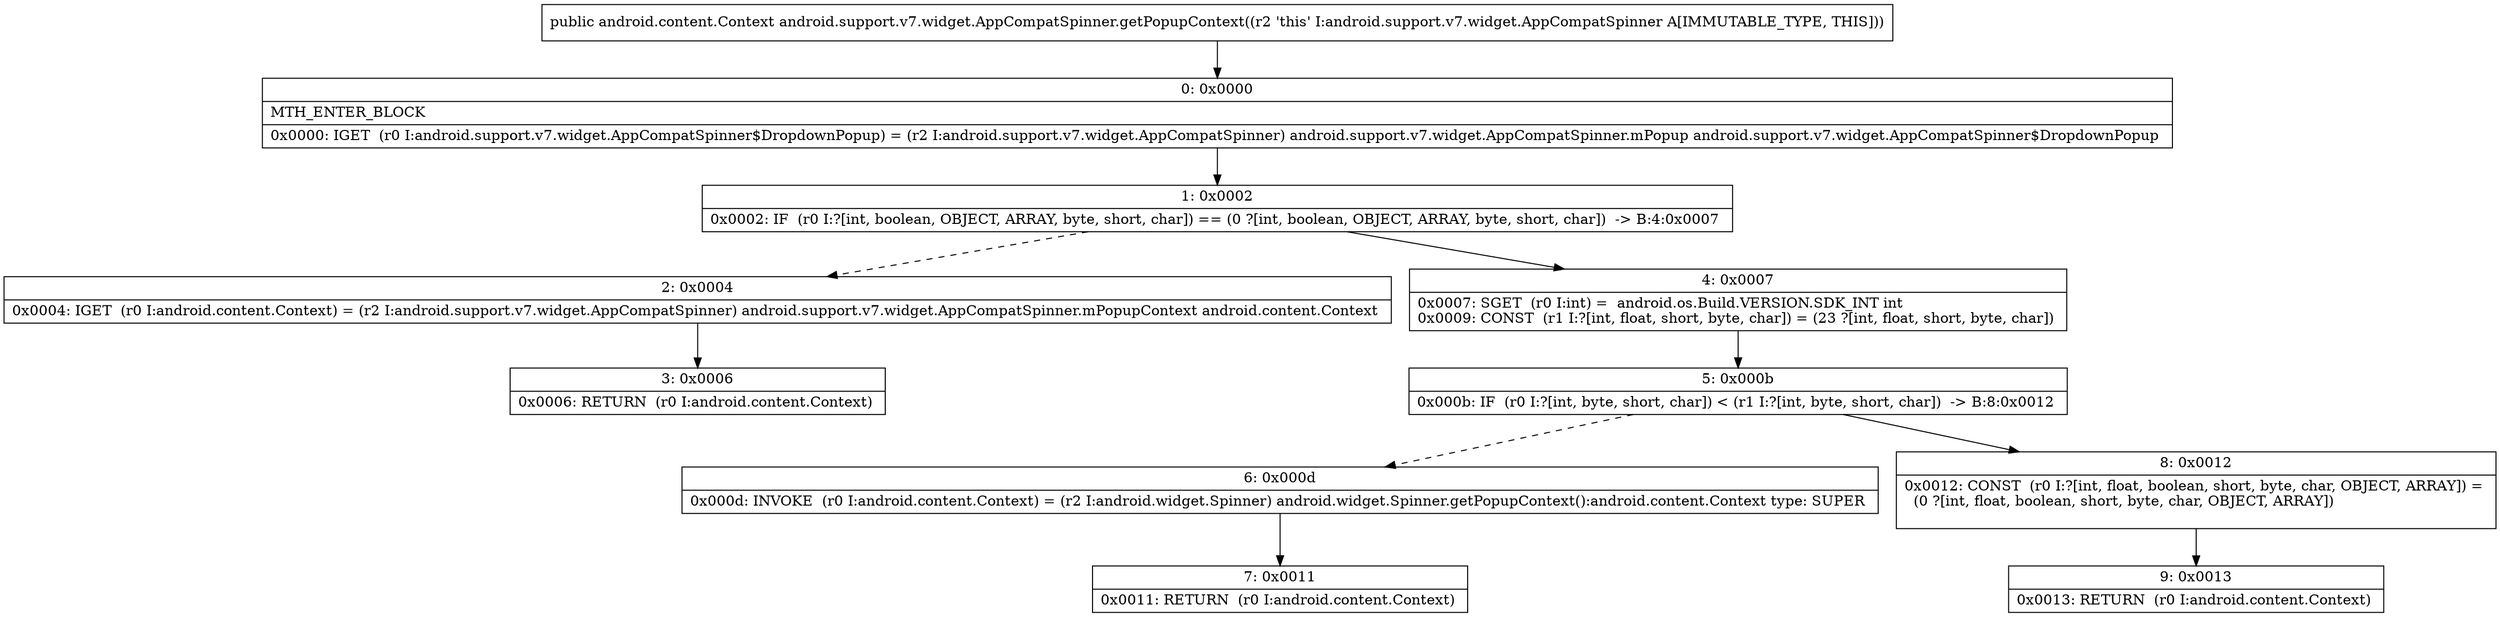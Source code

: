 digraph "CFG forandroid.support.v7.widget.AppCompatSpinner.getPopupContext()Landroid\/content\/Context;" {
Node_0 [shape=record,label="{0\:\ 0x0000|MTH_ENTER_BLOCK\l|0x0000: IGET  (r0 I:android.support.v7.widget.AppCompatSpinner$DropdownPopup) = (r2 I:android.support.v7.widget.AppCompatSpinner) android.support.v7.widget.AppCompatSpinner.mPopup android.support.v7.widget.AppCompatSpinner$DropdownPopup \l}"];
Node_1 [shape=record,label="{1\:\ 0x0002|0x0002: IF  (r0 I:?[int, boolean, OBJECT, ARRAY, byte, short, char]) == (0 ?[int, boolean, OBJECT, ARRAY, byte, short, char])  \-\> B:4:0x0007 \l}"];
Node_2 [shape=record,label="{2\:\ 0x0004|0x0004: IGET  (r0 I:android.content.Context) = (r2 I:android.support.v7.widget.AppCompatSpinner) android.support.v7.widget.AppCompatSpinner.mPopupContext android.content.Context \l}"];
Node_3 [shape=record,label="{3\:\ 0x0006|0x0006: RETURN  (r0 I:android.content.Context) \l}"];
Node_4 [shape=record,label="{4\:\ 0x0007|0x0007: SGET  (r0 I:int) =  android.os.Build.VERSION.SDK_INT int \l0x0009: CONST  (r1 I:?[int, float, short, byte, char]) = (23 ?[int, float, short, byte, char]) \l}"];
Node_5 [shape=record,label="{5\:\ 0x000b|0x000b: IF  (r0 I:?[int, byte, short, char]) \< (r1 I:?[int, byte, short, char])  \-\> B:8:0x0012 \l}"];
Node_6 [shape=record,label="{6\:\ 0x000d|0x000d: INVOKE  (r0 I:android.content.Context) = (r2 I:android.widget.Spinner) android.widget.Spinner.getPopupContext():android.content.Context type: SUPER \l}"];
Node_7 [shape=record,label="{7\:\ 0x0011|0x0011: RETURN  (r0 I:android.content.Context) \l}"];
Node_8 [shape=record,label="{8\:\ 0x0012|0x0012: CONST  (r0 I:?[int, float, boolean, short, byte, char, OBJECT, ARRAY]) = \l  (0 ?[int, float, boolean, short, byte, char, OBJECT, ARRAY])\l \l}"];
Node_9 [shape=record,label="{9\:\ 0x0013|0x0013: RETURN  (r0 I:android.content.Context) \l}"];
MethodNode[shape=record,label="{public android.content.Context android.support.v7.widget.AppCompatSpinner.getPopupContext((r2 'this' I:android.support.v7.widget.AppCompatSpinner A[IMMUTABLE_TYPE, THIS])) }"];
MethodNode -> Node_0;
Node_0 -> Node_1;
Node_1 -> Node_2[style=dashed];
Node_1 -> Node_4;
Node_2 -> Node_3;
Node_4 -> Node_5;
Node_5 -> Node_6[style=dashed];
Node_5 -> Node_8;
Node_6 -> Node_7;
Node_8 -> Node_9;
}

